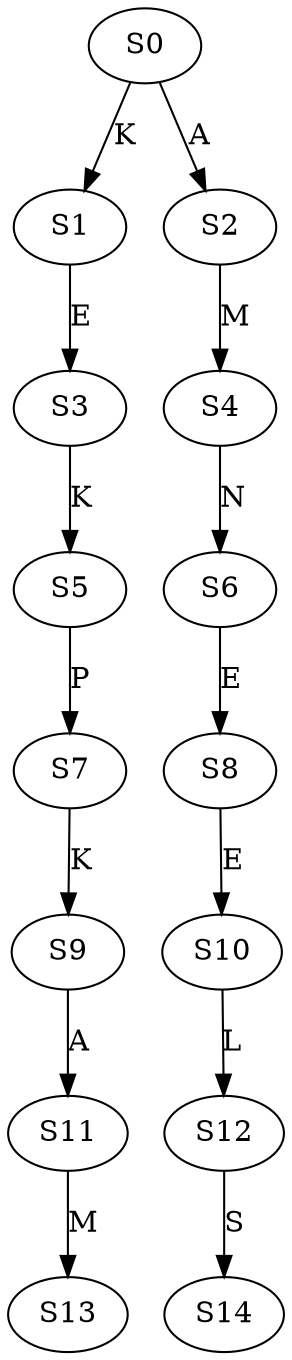 strict digraph  {
	S0 -> S1 [ label = K ];
	S0 -> S2 [ label = A ];
	S1 -> S3 [ label = E ];
	S2 -> S4 [ label = M ];
	S3 -> S5 [ label = K ];
	S4 -> S6 [ label = N ];
	S5 -> S7 [ label = P ];
	S6 -> S8 [ label = E ];
	S7 -> S9 [ label = K ];
	S8 -> S10 [ label = E ];
	S9 -> S11 [ label = A ];
	S10 -> S12 [ label = L ];
	S11 -> S13 [ label = M ];
	S12 -> S14 [ label = S ];
}
